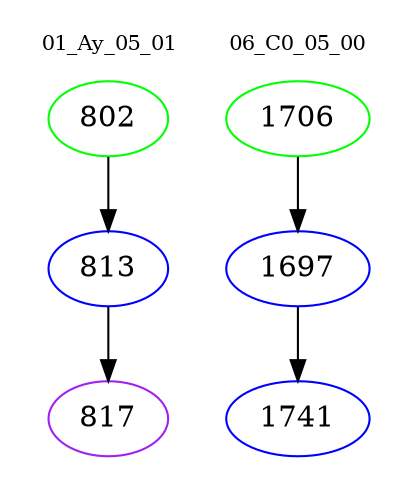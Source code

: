 digraph{
subgraph cluster_0 {
color = white
label = "01_Ay_05_01";
fontsize=10;
T0_802 [label="802", color="green"]
T0_802 -> T0_813 [color="black"]
T0_813 [label="813", color="blue"]
T0_813 -> T0_817 [color="black"]
T0_817 [label="817", color="purple"]
}
subgraph cluster_1 {
color = white
label = "06_C0_05_00";
fontsize=10;
T1_1706 [label="1706", color="green"]
T1_1706 -> T1_1697 [color="black"]
T1_1697 [label="1697", color="blue"]
T1_1697 -> T1_1741 [color="black"]
T1_1741 [label="1741", color="blue"]
}
}
